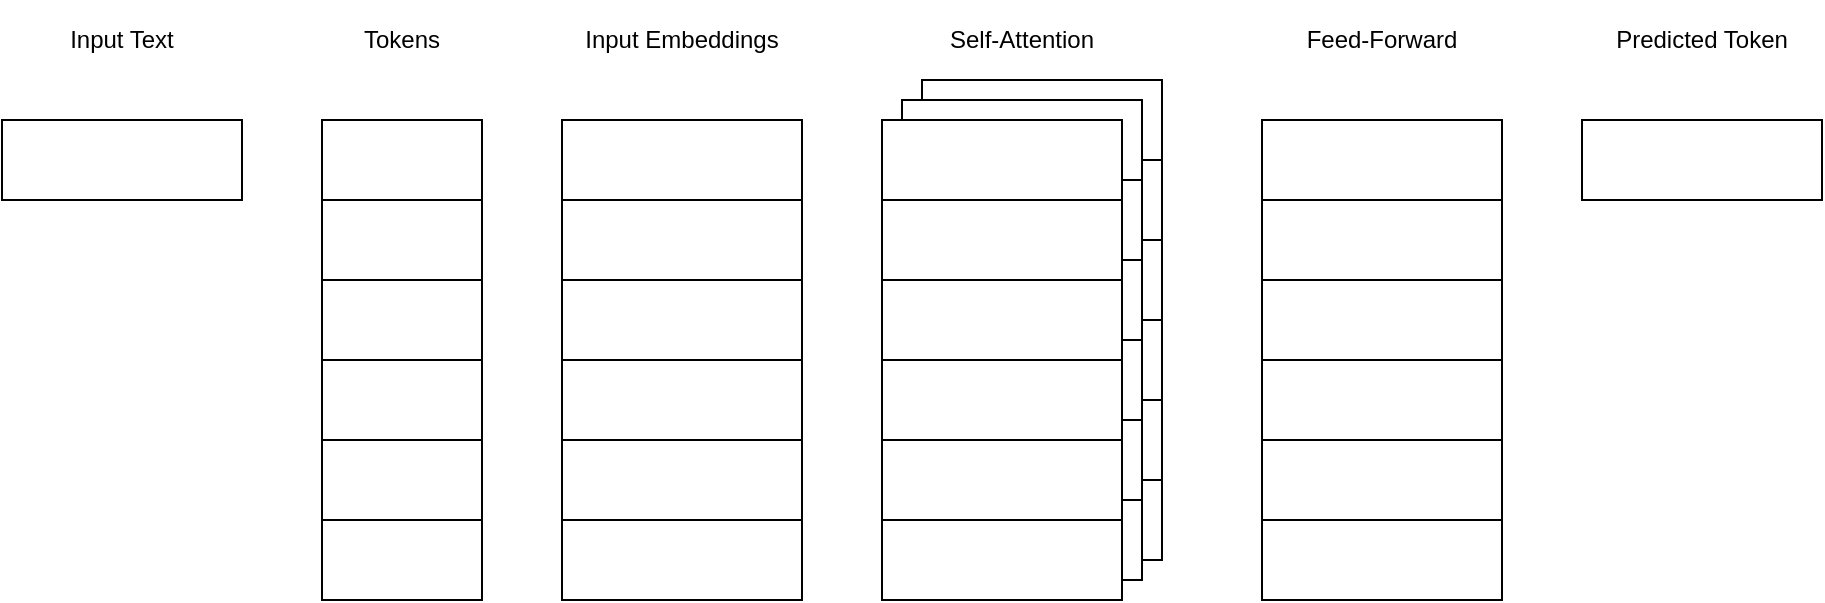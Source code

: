 <mxfile>
    <diagram id="WLE487ddp5zvd2M3G54U" name="Page-1">
        <mxGraphModel dx="1146" dy="955" grid="1" gridSize="10" guides="1" tooltips="1" connect="1" arrows="1" fold="1" page="1" pageScale="1" pageWidth="827" pageHeight="1169" math="0" shadow="0">
            <root>
                <mxCell id="0"/>
                <mxCell id="1" parent="0"/>
                <mxCell id="9" value="Input Embeddings" style="text;html=1;strokeColor=none;fillColor=none;align=center;verticalAlign=middle;whiteSpace=wrap;rounded=0;" parent="1" vertex="1">
                    <mxGeometry x="320" y="260" width="120" height="40" as="geometry"/>
                </mxCell>
                <mxCell id="10" value="Input Text" style="text;html=1;strokeColor=none;fillColor=none;align=center;verticalAlign=middle;whiteSpace=wrap;rounded=0;" parent="1" vertex="1">
                    <mxGeometry x="40" y="260" width="120" height="40" as="geometry"/>
                </mxCell>
                <mxCell id="17" value="Tokens" style="text;html=1;strokeColor=none;fillColor=none;align=center;verticalAlign=middle;whiteSpace=wrap;rounded=0;" parent="1" vertex="1">
                    <mxGeometry x="200" y="260" width="80" height="40" as="geometry"/>
                </mxCell>
                <mxCell id="18" value="" style="group" parent="1" vertex="1" connectable="0">
                    <mxGeometry x="200" y="320" width="80" height="240" as="geometry"/>
                </mxCell>
                <mxCell id="11" value="" style="rounded=0;whiteSpace=wrap;html=1;" parent="18" vertex="1">
                    <mxGeometry width="80" height="40" as="geometry"/>
                </mxCell>
                <mxCell id="12" value="" style="rounded=0;whiteSpace=wrap;html=1;" parent="18" vertex="1">
                    <mxGeometry y="40" width="80" height="40" as="geometry"/>
                </mxCell>
                <mxCell id="13" value="" style="rounded=0;whiteSpace=wrap;html=1;" parent="18" vertex="1">
                    <mxGeometry y="80" width="80" height="40" as="geometry"/>
                </mxCell>
                <mxCell id="14" value="" style="rounded=0;whiteSpace=wrap;html=1;" parent="18" vertex="1">
                    <mxGeometry y="120" width="80" height="40" as="geometry"/>
                </mxCell>
                <mxCell id="15" value="" style="rounded=0;whiteSpace=wrap;html=1;" parent="18" vertex="1">
                    <mxGeometry y="160" width="80" height="40" as="geometry"/>
                </mxCell>
                <mxCell id="16" value="" style="rounded=0;whiteSpace=wrap;html=1;" parent="18" vertex="1">
                    <mxGeometry y="200" width="80" height="40" as="geometry"/>
                </mxCell>
                <mxCell id="19" value="" style="group" parent="1" vertex="1" connectable="0">
                    <mxGeometry x="320" y="320" width="120" height="240" as="geometry"/>
                </mxCell>
                <mxCell id="2" value="" style="rounded=0;whiteSpace=wrap;html=1;" parent="19" vertex="1">
                    <mxGeometry width="120" height="40" as="geometry"/>
                </mxCell>
                <mxCell id="3" value="" style="rounded=0;whiteSpace=wrap;html=1;" parent="19" vertex="1">
                    <mxGeometry y="40" width="120" height="40" as="geometry"/>
                </mxCell>
                <mxCell id="4" value="" style="rounded=0;whiteSpace=wrap;html=1;" parent="19" vertex="1">
                    <mxGeometry y="80" width="120" height="40" as="geometry"/>
                </mxCell>
                <mxCell id="5" value="" style="rounded=0;whiteSpace=wrap;html=1;" parent="19" vertex="1">
                    <mxGeometry y="120" width="120" height="40" as="geometry"/>
                </mxCell>
                <mxCell id="6" value="" style="rounded=0;whiteSpace=wrap;html=1;" parent="19" vertex="1">
                    <mxGeometry y="160" width="120" height="40" as="geometry"/>
                </mxCell>
                <mxCell id="7" value="" style="rounded=0;whiteSpace=wrap;html=1;" parent="19" vertex="1">
                    <mxGeometry y="200" width="120" height="40" as="geometry"/>
                </mxCell>
                <mxCell id="20" value="" style="group" vertex="1" connectable="0" parent="1">
                    <mxGeometry x="500" y="300" width="120" height="260" as="geometry"/>
                </mxCell>
                <mxCell id="21" value="" style="rounded=0;whiteSpace=wrap;html=1;" vertex="1" parent="20">
                    <mxGeometry width="120" height="40" as="geometry"/>
                </mxCell>
                <mxCell id="22" value="" style="rounded=0;whiteSpace=wrap;html=1;" vertex="1" parent="20">
                    <mxGeometry y="40" width="120" height="40" as="geometry"/>
                </mxCell>
                <mxCell id="23" value="" style="rounded=0;whiteSpace=wrap;html=1;" vertex="1" parent="20">
                    <mxGeometry y="80" width="120" height="40" as="geometry"/>
                </mxCell>
                <mxCell id="24" value="" style="rounded=0;whiteSpace=wrap;html=1;" vertex="1" parent="20">
                    <mxGeometry y="120" width="120" height="40" as="geometry"/>
                </mxCell>
                <mxCell id="25" value="" style="rounded=0;whiteSpace=wrap;html=1;" vertex="1" parent="20">
                    <mxGeometry y="160" width="120" height="40" as="geometry"/>
                </mxCell>
                <mxCell id="26" value="" style="rounded=0;whiteSpace=wrap;html=1;" vertex="1" parent="20">
                    <mxGeometry y="200" width="120" height="40" as="geometry"/>
                </mxCell>
                <mxCell id="27" value="" style="group" vertex="1" connectable="0" parent="20">
                    <mxGeometry x="-10" y="10" width="120" height="250" as="geometry"/>
                </mxCell>
                <mxCell id="28" value="" style="rounded=0;whiteSpace=wrap;html=1;" vertex="1" parent="27">
                    <mxGeometry width="120" height="40" as="geometry"/>
                </mxCell>
                <mxCell id="29" value="" style="rounded=0;whiteSpace=wrap;html=1;" vertex="1" parent="27">
                    <mxGeometry y="40" width="120" height="40" as="geometry"/>
                </mxCell>
                <mxCell id="30" value="" style="rounded=0;whiteSpace=wrap;html=1;" vertex="1" parent="27">
                    <mxGeometry y="80" width="120" height="40" as="geometry"/>
                </mxCell>
                <mxCell id="31" value="" style="rounded=0;whiteSpace=wrap;html=1;" vertex="1" parent="27">
                    <mxGeometry y="120" width="120" height="40" as="geometry"/>
                </mxCell>
                <mxCell id="32" value="" style="rounded=0;whiteSpace=wrap;html=1;" vertex="1" parent="27">
                    <mxGeometry y="160" width="120" height="40" as="geometry"/>
                </mxCell>
                <mxCell id="33" value="" style="rounded=0;whiteSpace=wrap;html=1;" vertex="1" parent="27">
                    <mxGeometry y="200" width="120" height="40" as="geometry"/>
                </mxCell>
                <mxCell id="34" value="" style="group" vertex="1" connectable="0" parent="27">
                    <mxGeometry x="-10" y="10" width="120" height="240" as="geometry"/>
                </mxCell>
                <mxCell id="35" value="" style="rounded=0;whiteSpace=wrap;html=1;" vertex="1" parent="34">
                    <mxGeometry width="120" height="40" as="geometry"/>
                </mxCell>
                <mxCell id="36" value="" style="rounded=0;whiteSpace=wrap;html=1;" vertex="1" parent="34">
                    <mxGeometry y="40" width="120" height="40" as="geometry"/>
                </mxCell>
                <mxCell id="41" style="edgeStyle=none;html=1;exitX=0.5;exitY=1;exitDx=0;exitDy=0;" edge="1" parent="34" source="37" target="38">
                    <mxGeometry relative="1" as="geometry"/>
                </mxCell>
                <mxCell id="37" value="" style="rounded=0;whiteSpace=wrap;html=1;" vertex="1" parent="34">
                    <mxGeometry y="80" width="120" height="40" as="geometry"/>
                </mxCell>
                <mxCell id="38" value="" style="rounded=0;whiteSpace=wrap;html=1;" vertex="1" parent="34">
                    <mxGeometry y="120" width="120" height="40" as="geometry"/>
                </mxCell>
                <mxCell id="39" value="" style="rounded=0;whiteSpace=wrap;html=1;" vertex="1" parent="34">
                    <mxGeometry y="160" width="120" height="40" as="geometry"/>
                </mxCell>
                <mxCell id="40" value="" style="rounded=0;whiteSpace=wrap;html=1;" vertex="1" parent="34">
                    <mxGeometry y="200" width="120" height="40" as="geometry"/>
                </mxCell>
                <mxCell id="42" value="Self-Attention" style="text;html=1;strokeColor=none;fillColor=none;align=center;verticalAlign=middle;whiteSpace=wrap;rounded=0;" vertex="1" parent="1">
                    <mxGeometry x="480" y="260" width="140" height="40" as="geometry"/>
                </mxCell>
                <mxCell id="43" value="" style="group" vertex="1" connectable="0" parent="1">
                    <mxGeometry x="670" y="320" width="120" height="240" as="geometry"/>
                </mxCell>
                <mxCell id="44" value="" style="rounded=0;whiteSpace=wrap;html=1;" vertex="1" parent="43">
                    <mxGeometry width="120" height="40" as="geometry"/>
                </mxCell>
                <mxCell id="45" value="" style="rounded=0;whiteSpace=wrap;html=1;" vertex="1" parent="43">
                    <mxGeometry y="40" width="120" height="40" as="geometry"/>
                </mxCell>
                <mxCell id="46" value="" style="rounded=0;whiteSpace=wrap;html=1;" vertex="1" parent="43">
                    <mxGeometry y="80" width="120" height="40" as="geometry"/>
                </mxCell>
                <mxCell id="47" value="" style="rounded=0;whiteSpace=wrap;html=1;" vertex="1" parent="43">
                    <mxGeometry y="120" width="120" height="40" as="geometry"/>
                </mxCell>
                <mxCell id="48" value="" style="rounded=0;whiteSpace=wrap;html=1;" vertex="1" parent="43">
                    <mxGeometry y="160" width="120" height="40" as="geometry"/>
                </mxCell>
                <mxCell id="49" value="" style="rounded=0;whiteSpace=wrap;html=1;" vertex="1" parent="43">
                    <mxGeometry y="200" width="120" height="40" as="geometry"/>
                </mxCell>
                <mxCell id="51" value="" style="rounded=0;whiteSpace=wrap;html=1;" vertex="1" parent="1">
                    <mxGeometry x="830" y="320" width="120" height="40" as="geometry"/>
                </mxCell>
                <mxCell id="52" value="Predicted Token" style="text;html=1;strokeColor=none;fillColor=none;align=center;verticalAlign=middle;whiteSpace=wrap;rounded=0;" vertex="1" parent="1">
                    <mxGeometry x="830" y="260" width="120" height="40" as="geometry"/>
                </mxCell>
                <mxCell id="53" value="" style="rounded=0;whiteSpace=wrap;html=1;" vertex="1" parent="1">
                    <mxGeometry x="40" y="320" width="120" height="40" as="geometry"/>
                </mxCell>
                <mxCell id="50" value="Feed-Forward" style="text;html=1;strokeColor=none;fillColor=none;align=center;verticalAlign=middle;whiteSpace=wrap;rounded=0;" vertex="1" parent="1">
                    <mxGeometry x="670" y="260" width="120" height="40" as="geometry"/>
                </mxCell>
            </root>
        </mxGraphModel>
    </diagram>
</mxfile>